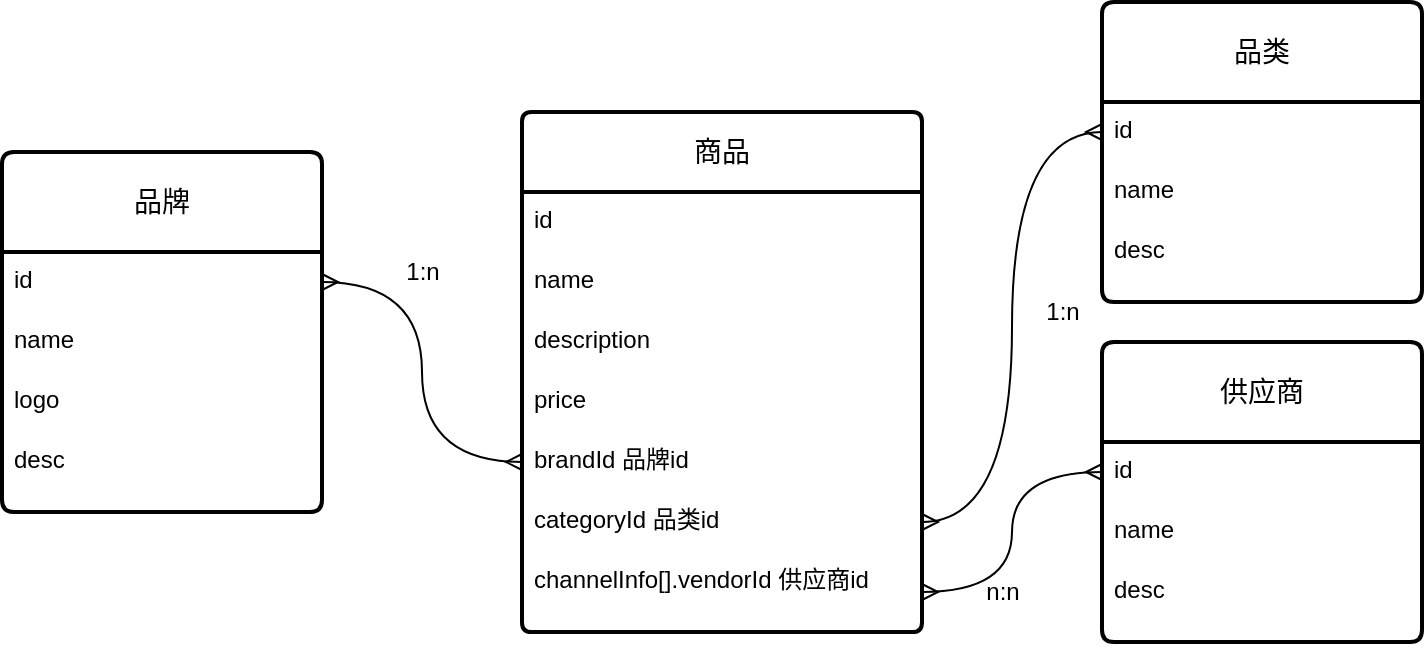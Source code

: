 <mxfile version="21.1.7" type="github">
  <diagram name="第 1 页" id="DuyANb6Jjp9twcpmGb7A">
    <mxGraphModel dx="915" dy="500" grid="1" gridSize="10" guides="1" tooltips="1" connect="1" arrows="1" fold="1" page="1" pageScale="1" pageWidth="827" pageHeight="1169" math="0" shadow="0">
      <root>
        <mxCell id="0" />
        <mxCell id="1" parent="0" />
        <object label="商品" id="BqcHi1mq_FYQ1OIe50VG-3">
          <mxCell style="swimlane;childLayout=stackLayout;horizontal=1;startSize=40;horizontalStack=0;rounded=1;fontSize=14;fontStyle=0;strokeWidth=2;resizeParent=0;resizeLast=1;shadow=0;dashed=0;align=center;arcSize=4;whiteSpace=wrap;html=1;container=0;" vertex="1" parent="1">
            <mxGeometry x="290" y="100" width="200" height="260" as="geometry" />
          </mxCell>
        </object>
        <mxCell id="BqcHi1mq_FYQ1OIe50VG-28" value="id" style="text;strokeColor=none;fillColor=none;spacingLeft=4;spacingRight=4;overflow=hidden;rotatable=0;points=[[0,0.5],[1,0.5]];portConstraint=eastwest;fontSize=12;whiteSpace=wrap;html=1;" vertex="1" parent="BqcHi1mq_FYQ1OIe50VG-3">
          <mxGeometry y="40" width="200" height="30" as="geometry" />
        </mxCell>
        <mxCell id="BqcHi1mq_FYQ1OIe50VG-31" value="name" style="text;strokeColor=none;fillColor=none;spacingLeft=4;spacingRight=4;overflow=hidden;rotatable=0;points=[[0,0.5],[1,0.5]];portConstraint=eastwest;fontSize=12;whiteSpace=wrap;html=1;" vertex="1" parent="BqcHi1mq_FYQ1OIe50VG-3">
          <mxGeometry y="70" width="200" height="30" as="geometry" />
        </mxCell>
        <mxCell id="BqcHi1mq_FYQ1OIe50VG-32" value="description" style="text;strokeColor=none;fillColor=none;spacingLeft=4;spacingRight=4;overflow=hidden;rotatable=0;points=[[0,0.5],[1,0.5]];portConstraint=eastwest;fontSize=12;whiteSpace=wrap;html=1;" vertex="1" parent="BqcHi1mq_FYQ1OIe50VG-3">
          <mxGeometry y="100" width="200" height="30" as="geometry" />
        </mxCell>
        <mxCell id="BqcHi1mq_FYQ1OIe50VG-33" value="price" style="text;strokeColor=none;fillColor=none;spacingLeft=4;spacingRight=4;overflow=hidden;rotatable=0;points=[[0,0.5],[1,0.5]];portConstraint=eastwest;fontSize=12;whiteSpace=wrap;html=1;" vertex="1" parent="BqcHi1mq_FYQ1OIe50VG-3">
          <mxGeometry y="130" width="200" height="30" as="geometry" />
        </mxCell>
        <mxCell id="BqcHi1mq_FYQ1OIe50VG-34" value="brandId 品牌id" style="text;strokeColor=none;fillColor=none;spacingLeft=4;spacingRight=4;overflow=hidden;rotatable=0;points=[[0,0.5],[1,0.5]];portConstraint=eastwest;fontSize=12;whiteSpace=wrap;html=1;" vertex="1" parent="BqcHi1mq_FYQ1OIe50VG-3">
          <mxGeometry y="160" width="200" height="30" as="geometry" />
        </mxCell>
        <mxCell id="BqcHi1mq_FYQ1OIe50VG-29" value="categoryId 品类id" style="text;strokeColor=none;fillColor=none;spacingLeft=4;spacingRight=4;overflow=hidden;rotatable=0;points=[[0,0.5],[1,0.5]];portConstraint=eastwest;fontSize=12;whiteSpace=wrap;html=1;" vertex="1" parent="BqcHi1mq_FYQ1OIe50VG-3">
          <mxGeometry y="190" width="200" height="30" as="geometry" />
        </mxCell>
        <mxCell id="BqcHi1mq_FYQ1OIe50VG-35" value="channelInfo[].vendorId 供应商id" style="text;strokeColor=none;fillColor=none;spacingLeft=4;spacingRight=4;overflow=hidden;rotatable=0;points=[[0,0.5],[1,0.5]];portConstraint=eastwest;fontSize=12;whiteSpace=wrap;html=1;" vertex="1" parent="BqcHi1mq_FYQ1OIe50VG-3">
          <mxGeometry y="220" width="200" height="40" as="geometry" />
        </mxCell>
        <mxCell id="BqcHi1mq_FYQ1OIe50VG-12" style="align=left;strokeColor=none;fillColor=none;spacingLeft=4;fontSize=12;verticalAlign=top;resizable=0;rotatable=0;part=1;html=1;" vertex="1" parent="1">
          <mxGeometry x="260" y="190" width="160" as="geometry" />
        </mxCell>
        <mxCell id="BqcHi1mq_FYQ1OIe50VG-36" value="品牌" style="swimlane;childLayout=stackLayout;horizontal=1;startSize=50;horizontalStack=0;rounded=1;fontSize=14;fontStyle=0;strokeWidth=2;resizeParent=0;resizeLast=1;shadow=0;dashed=0;align=center;arcSize=4;whiteSpace=wrap;html=1;" vertex="1" parent="1">
          <mxGeometry x="30" y="120" width="160" height="180" as="geometry" />
        </mxCell>
        <mxCell id="BqcHi1mq_FYQ1OIe50VG-39" value="id" style="text;strokeColor=none;fillColor=none;spacingLeft=4;spacingRight=4;overflow=hidden;rotatable=0;points=[[0,0.5],[1,0.5]];portConstraint=eastwest;fontSize=12;whiteSpace=wrap;html=1;" vertex="1" parent="BqcHi1mq_FYQ1OIe50VG-36">
          <mxGeometry y="50" width="160" height="30" as="geometry" />
        </mxCell>
        <mxCell id="BqcHi1mq_FYQ1OIe50VG-40" value="name" style="text;strokeColor=none;fillColor=none;spacingLeft=4;spacingRight=4;overflow=hidden;rotatable=0;points=[[0,0.5],[1,0.5]];portConstraint=eastwest;fontSize=12;whiteSpace=wrap;html=1;" vertex="1" parent="BqcHi1mq_FYQ1OIe50VG-36">
          <mxGeometry y="80" width="160" height="30" as="geometry" />
        </mxCell>
        <mxCell id="BqcHi1mq_FYQ1OIe50VG-41" value="logo" style="text;strokeColor=none;fillColor=none;spacingLeft=4;spacingRight=4;overflow=hidden;rotatable=0;points=[[0,0.5],[1,0.5]];portConstraint=eastwest;fontSize=12;whiteSpace=wrap;html=1;" vertex="1" parent="BqcHi1mq_FYQ1OIe50VG-36">
          <mxGeometry y="110" width="160" height="30" as="geometry" />
        </mxCell>
        <mxCell id="BqcHi1mq_FYQ1OIe50VG-42" value="desc" style="text;strokeColor=none;fillColor=none;spacingLeft=4;spacingRight=4;overflow=hidden;rotatable=0;points=[[0,0.5],[1,0.5]];portConstraint=eastwest;fontSize=12;whiteSpace=wrap;html=1;" vertex="1" parent="BqcHi1mq_FYQ1OIe50VG-36">
          <mxGeometry y="140" width="160" height="40" as="geometry" />
        </mxCell>
        <mxCell id="BqcHi1mq_FYQ1OIe50VG-45" style="edgeStyle=orthogonalEdgeStyle;rounded=0;orthogonalLoop=1;jettySize=auto;html=1;entryX=1;entryY=0.5;entryDx=0;entryDy=0;startArrow=ERmany;startFill=0;endArrow=ERmany;endFill=0;curved=1;" edge="1" parent="1" source="BqcHi1mq_FYQ1OIe50VG-34" target="BqcHi1mq_FYQ1OIe50VG-39">
          <mxGeometry relative="1" as="geometry" />
        </mxCell>
        <mxCell id="BqcHi1mq_FYQ1OIe50VG-46" value="1:n" style="text;html=1;align=center;verticalAlign=middle;resizable=0;points=[];autosize=1;strokeColor=none;fillColor=none;" vertex="1" parent="1">
          <mxGeometry x="220" y="165" width="40" height="30" as="geometry" />
        </mxCell>
        <mxCell id="BqcHi1mq_FYQ1OIe50VG-47" value="品类" style="swimlane;childLayout=stackLayout;horizontal=1;startSize=50;horizontalStack=0;rounded=1;fontSize=14;fontStyle=0;strokeWidth=2;resizeParent=0;resizeLast=1;shadow=0;dashed=0;align=center;arcSize=4;whiteSpace=wrap;html=1;" vertex="1" parent="1">
          <mxGeometry x="580" y="45" width="160" height="150" as="geometry" />
        </mxCell>
        <mxCell id="BqcHi1mq_FYQ1OIe50VG-48" value="id" style="text;strokeColor=none;fillColor=none;spacingLeft=4;spacingRight=4;overflow=hidden;rotatable=0;points=[[0,0.5],[1,0.5]];portConstraint=eastwest;fontSize=12;whiteSpace=wrap;html=1;" vertex="1" parent="BqcHi1mq_FYQ1OIe50VG-47">
          <mxGeometry y="50" width="160" height="30" as="geometry" />
        </mxCell>
        <mxCell id="BqcHi1mq_FYQ1OIe50VG-49" value="name" style="text;strokeColor=none;fillColor=none;spacingLeft=4;spacingRight=4;overflow=hidden;rotatable=0;points=[[0,0.5],[1,0.5]];portConstraint=eastwest;fontSize=12;whiteSpace=wrap;html=1;" vertex="1" parent="BqcHi1mq_FYQ1OIe50VG-47">
          <mxGeometry y="80" width="160" height="30" as="geometry" />
        </mxCell>
        <mxCell id="BqcHi1mq_FYQ1OIe50VG-51" value="desc" style="text;strokeColor=none;fillColor=none;spacingLeft=4;spacingRight=4;overflow=hidden;rotatable=0;points=[[0,0.5],[1,0.5]];portConstraint=eastwest;fontSize=12;whiteSpace=wrap;html=1;" vertex="1" parent="BqcHi1mq_FYQ1OIe50VG-47">
          <mxGeometry y="110" width="160" height="40" as="geometry" />
        </mxCell>
        <mxCell id="BqcHi1mq_FYQ1OIe50VG-52" style="edgeStyle=orthogonalEdgeStyle;rounded=0;orthogonalLoop=1;jettySize=auto;html=1;entryX=1;entryY=0.5;entryDx=0;entryDy=0;curved=1;startArrow=ERmany;startFill=0;endArrow=ERmany;endFill=0;" edge="1" parent="1" source="BqcHi1mq_FYQ1OIe50VG-48" target="BqcHi1mq_FYQ1OIe50VG-29">
          <mxGeometry relative="1" as="geometry" />
        </mxCell>
        <mxCell id="BqcHi1mq_FYQ1OIe50VG-53" value="1:n" style="text;html=1;align=center;verticalAlign=middle;resizable=0;points=[];autosize=1;strokeColor=none;fillColor=none;" vertex="1" parent="1">
          <mxGeometry x="540" y="185" width="40" height="30" as="geometry" />
        </mxCell>
        <mxCell id="BqcHi1mq_FYQ1OIe50VG-54" value="供应商" style="swimlane;childLayout=stackLayout;horizontal=1;startSize=50;horizontalStack=0;rounded=1;fontSize=14;fontStyle=0;strokeWidth=2;resizeParent=0;resizeLast=1;shadow=0;dashed=0;align=center;arcSize=4;whiteSpace=wrap;html=1;" vertex="1" parent="1">
          <mxGeometry x="580" y="215" width="160" height="150" as="geometry" />
        </mxCell>
        <mxCell id="BqcHi1mq_FYQ1OIe50VG-55" value="id" style="text;strokeColor=none;fillColor=none;spacingLeft=4;spacingRight=4;overflow=hidden;rotatable=0;points=[[0,0.5],[1,0.5]];portConstraint=eastwest;fontSize=12;whiteSpace=wrap;html=1;" vertex="1" parent="BqcHi1mq_FYQ1OIe50VG-54">
          <mxGeometry y="50" width="160" height="30" as="geometry" />
        </mxCell>
        <mxCell id="BqcHi1mq_FYQ1OIe50VG-56" value="name" style="text;strokeColor=none;fillColor=none;spacingLeft=4;spacingRight=4;overflow=hidden;rotatable=0;points=[[0,0.5],[1,0.5]];portConstraint=eastwest;fontSize=12;whiteSpace=wrap;html=1;" vertex="1" parent="BqcHi1mq_FYQ1OIe50VG-54">
          <mxGeometry y="80" width="160" height="30" as="geometry" />
        </mxCell>
        <mxCell id="BqcHi1mq_FYQ1OIe50VG-57" value="desc" style="text;strokeColor=none;fillColor=none;spacingLeft=4;spacingRight=4;overflow=hidden;rotatable=0;points=[[0,0.5],[1,0.5]];portConstraint=eastwest;fontSize=12;whiteSpace=wrap;html=1;" vertex="1" parent="BqcHi1mq_FYQ1OIe50VG-54">
          <mxGeometry y="110" width="160" height="40" as="geometry" />
        </mxCell>
        <mxCell id="BqcHi1mq_FYQ1OIe50VG-58" style="edgeStyle=orthogonalEdgeStyle;rounded=0;orthogonalLoop=1;jettySize=auto;html=1;entryX=0;entryY=0.5;entryDx=0;entryDy=0;elbow=vertical;curved=1;startArrow=ERmany;startFill=0;endArrow=ERmany;endFill=0;" edge="1" parent="1" source="BqcHi1mq_FYQ1OIe50VG-35" target="BqcHi1mq_FYQ1OIe50VG-55">
          <mxGeometry relative="1" as="geometry" />
        </mxCell>
        <mxCell id="BqcHi1mq_FYQ1OIe50VG-59" value="n:n" style="text;html=1;align=center;verticalAlign=middle;resizable=0;points=[];autosize=1;strokeColor=none;fillColor=none;" vertex="1" parent="1">
          <mxGeometry x="510" y="325" width="40" height="30" as="geometry" />
        </mxCell>
      </root>
    </mxGraphModel>
  </diagram>
</mxfile>
